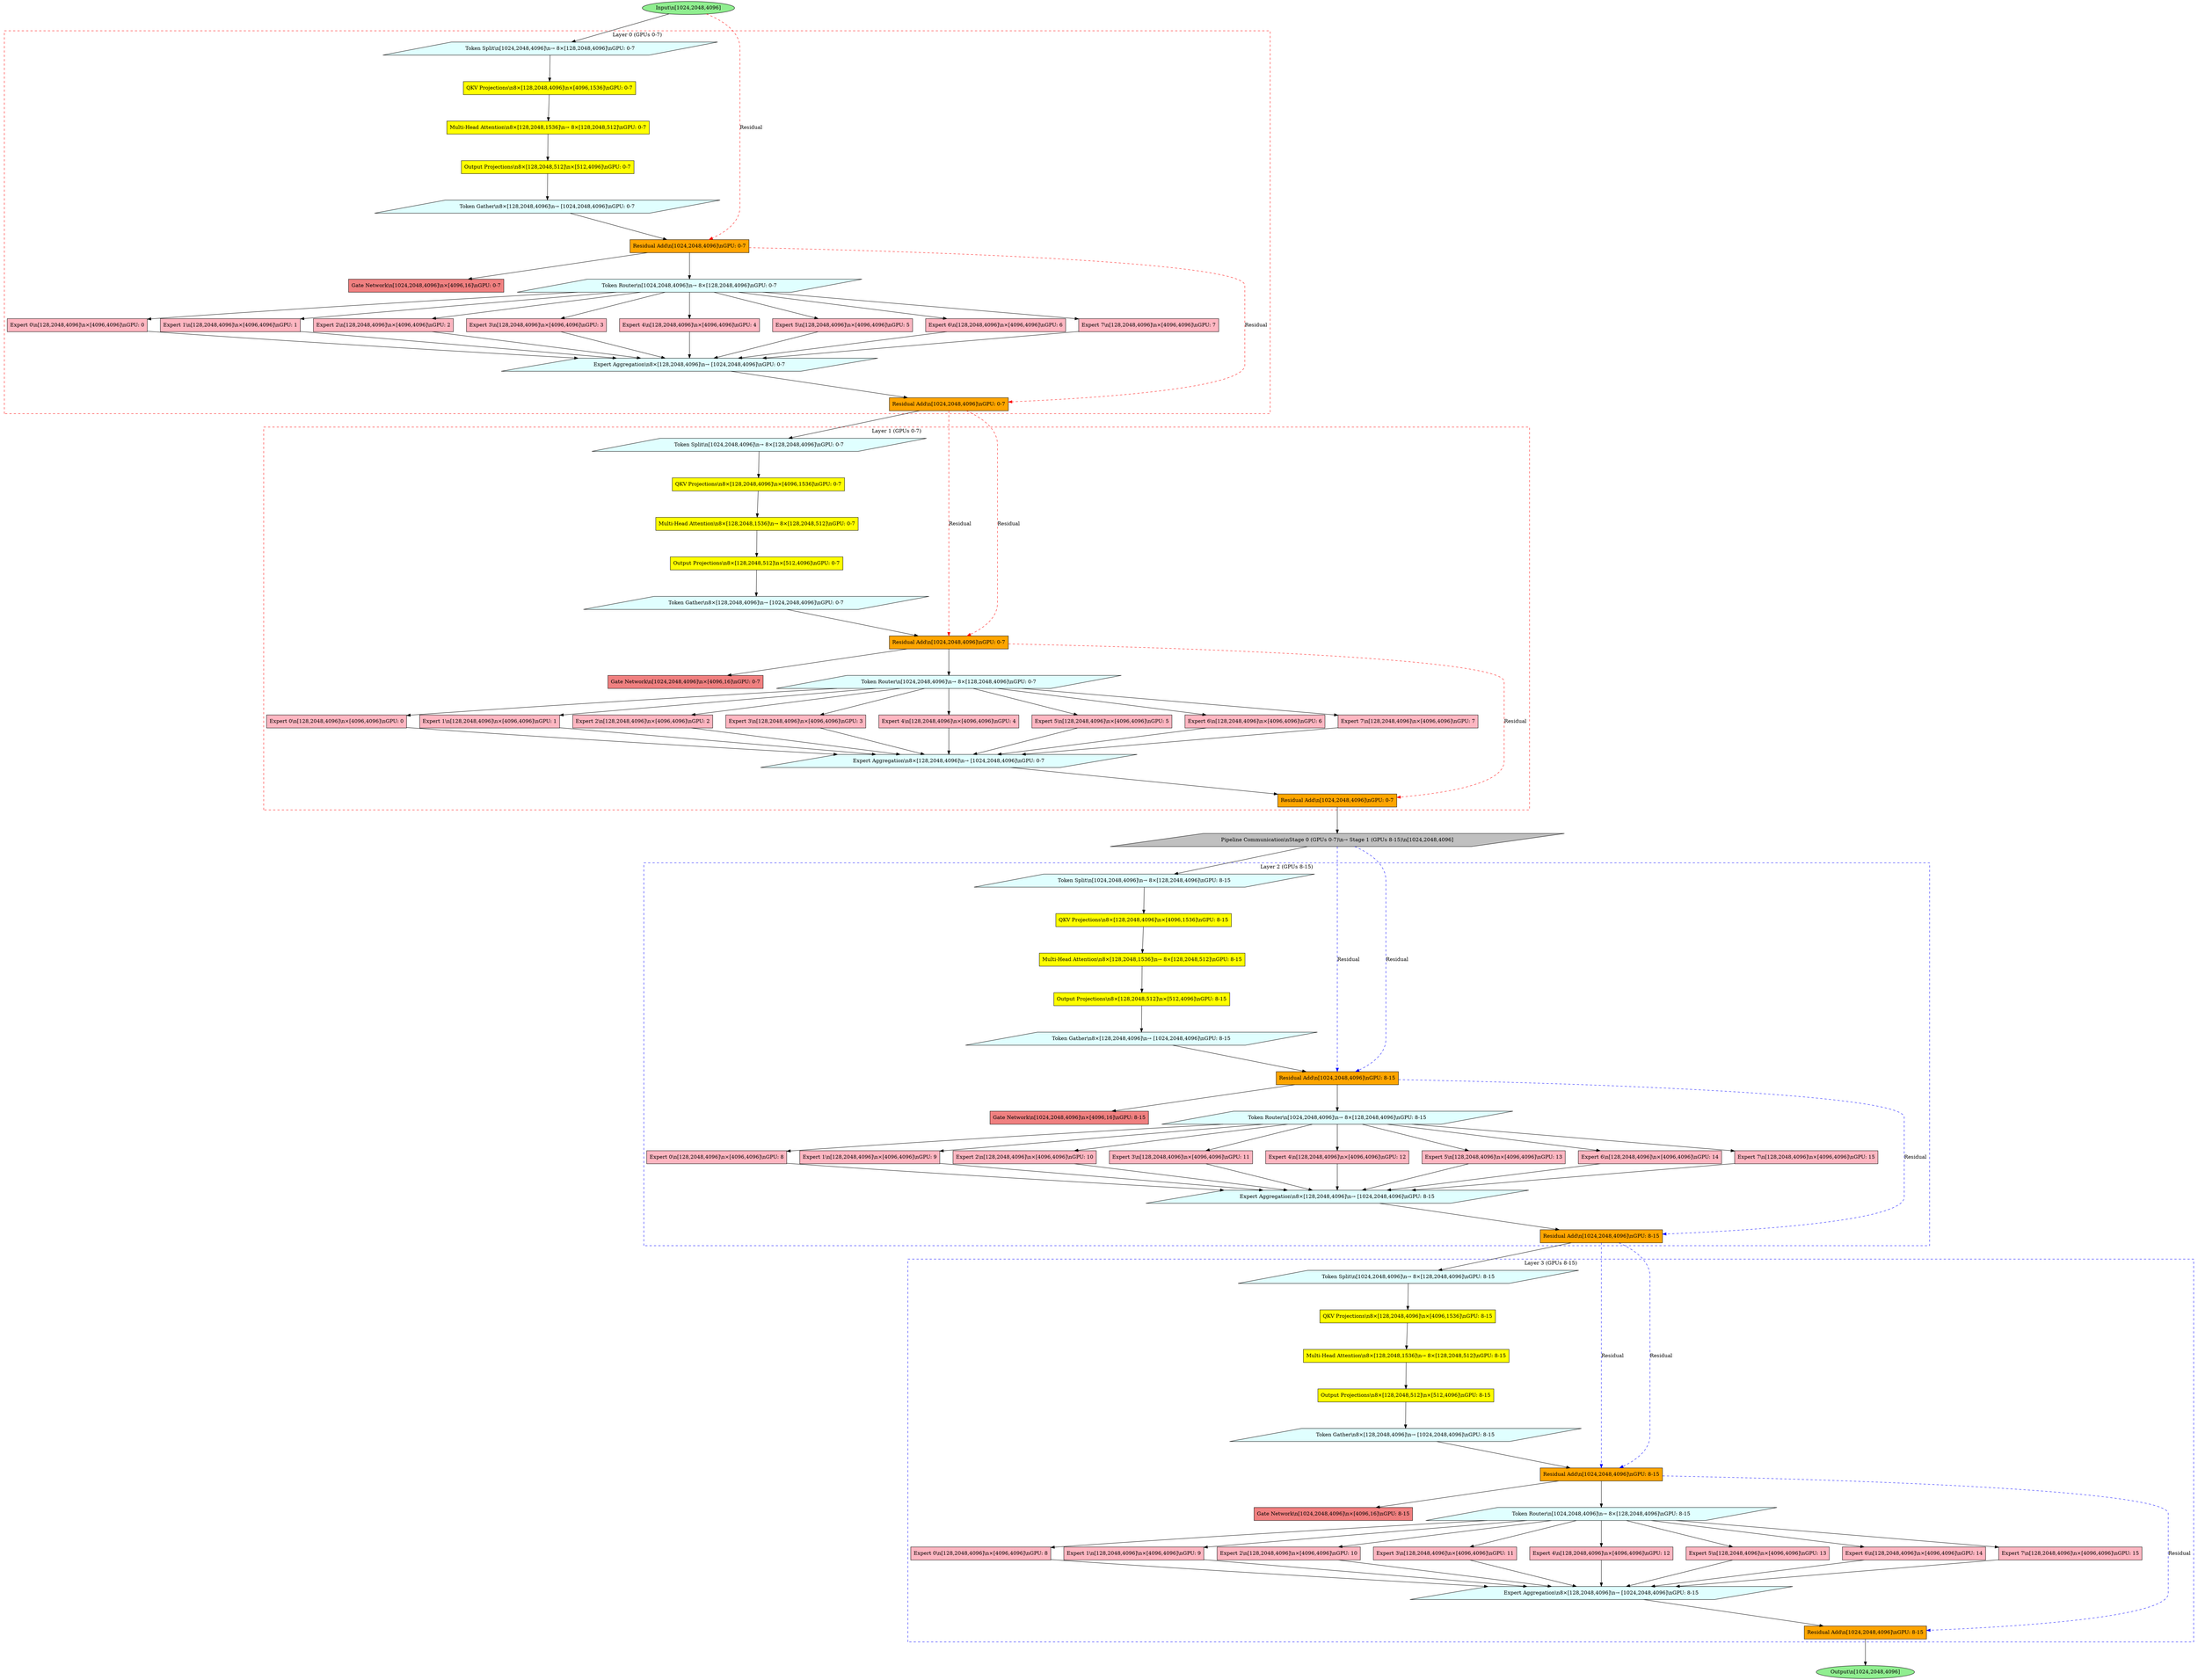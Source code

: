 digraph optimized_complete_moe {
    graph [rankdir=TB, ranksep=1.0, nodesep=0.5];
    node [shape=rectangle, style=filled, fillcolor=lightblue];

    // Input and Output nodes
    input [fillcolor=lightgreen, shape=ellipse, label="Input\\n[1024,2048,4096]"];
    output [fillcolor=lightgreen, shape=ellipse, label="Output\\n[1024,2048,4096]"];

    // ===== LAYER 0 (GPUs 0-7) =====
    subgraph cluster_layer_0 {
        label="Layer 0 (GPUs 0-7)";
        style=dashed; color=red;

        l0_token_split [fillcolor=lightcyan, shape=parallelogram, label="Token Split\\n[1024,2048,4096]\\n→ 8×[128,2048,4096]\\nGPU: 0-7"];
        l0_qkv_proj [fillcolor=yellow, label="QKV Projections\\n8×[128,2048,4096]\\n×[4096,1536]\\nGPU: 0-7"];
        l0_attention [fillcolor=yellow, label="Multi-Head Attention\\n8×[128,2048,1536]\\n→ 8×[128,2048,512]\\nGPU: 0-7"];
        l0_out_proj [fillcolor=yellow, label="Output Projections\\n8×[128,2048,512]\\n×[512,4096]\\nGPU: 0-7"];
        l0_gather [fillcolor=lightcyan, shape=parallelogram, label="Token Gather\\n8×[128,2048,4096]\\n→ [1024,2048,4096]\\nGPU: 0-7"];
        l0_attn_res [fillcolor=orange, label="Residual Add\\n[1024,2048,4096]\\nGPU: 0-7"];

        l0_gate [fillcolor=lightcoral, label="Gate Network\\n[1024,2048,4096]\\n×[4096,16]\\nGPU: 0-7"];
        l0_router [fillcolor=lightcyan, shape=parallelogram, label="Token Router\\n[1024,2048,4096]\\n→ 8×[128,2048,4096]\\nGPU: 0-7"];
        l0_exp0 [fillcolor=lightpink, label="Expert 0\\n[128,2048,4096]\\n×[4096,4096]\\nGPU: 0"];
        l0_exp1 [fillcolor=lightpink, label="Expert 1\\n[128,2048,4096]\\n×[4096,4096]\\nGPU: 1"];
        l0_exp2 [fillcolor=lightpink, label="Expert 2\\n[128,2048,4096]\\n×[4096,4096]\\nGPU: 2"];
        l0_exp3 [fillcolor=lightpink, label="Expert 3\\n[128,2048,4096]\\n×[4096,4096]\\nGPU: 3"];
        l0_exp4 [fillcolor=lightpink, label="Expert 4\\n[128,2048,4096]\\n×[4096,4096]\\nGPU: 4"];
        l0_exp5 [fillcolor=lightpink, label="Expert 5\\n[128,2048,4096]\\n×[4096,4096]\\nGPU: 5"];
        l0_exp6 [fillcolor=lightpink, label="Expert 6\\n[128,2048,4096]\\n×[4096,4096]\\nGPU: 6"];
        l0_exp7 [fillcolor=lightpink, label="Expert 7\\n[128,2048,4096]\\n×[4096,4096]\\nGPU: 7"];
        l0_agg [fillcolor=lightcyan, shape=parallelogram, label="Expert Aggregation\\n8×[128,2048,4096]\\n→ [1024,2048,4096]\\nGPU: 0-7"];
        l0_moe_res [fillcolor=orange, label="Residual Add\\n[1024,2048,4096]\\nGPU: 0-7"];
    }

    // ===== LAYER 1 (GPUs 0-7) =====
    subgraph cluster_layer_1 {
        label="Layer 1 (GPUs 0-7)";
        style=dashed; color=red;

        l1_token_split [fillcolor=lightcyan, shape=parallelogram, label="Token Split\\n[1024,2048,4096]\\n→ 8×[128,2048,4096]\\nGPU: 0-7"];
        l1_qkv_proj [fillcolor=yellow, label="QKV Projections\\n8×[128,2048,4096]\\n×[4096,1536]\\nGPU: 0-7"];
        l1_attention [fillcolor=yellow, label="Multi-Head Attention\\n8×[128,2048,1536]\\n→ 8×[128,2048,512]\\nGPU: 0-7"];
        l1_out_proj [fillcolor=yellow, label="Output Projections\\n8×[128,2048,512]\\n×[512,4096]\\nGPU: 0-7"];
        l1_gather [fillcolor=lightcyan, shape=parallelogram, label="Token Gather\\n8×[128,2048,4096]\\n→ [1024,2048,4096]\\nGPU: 0-7"];
        l1_attn_res [fillcolor=orange, label="Residual Add\\n[1024,2048,4096]\\nGPU: 0-7"];

        l1_gate [fillcolor=lightcoral, label="Gate Network\\n[1024,2048,4096]\\n×[4096,16]\\nGPU: 0-7"];
        l1_router [fillcolor=lightcyan, shape=parallelogram, label="Token Router\\n[1024,2048,4096]\\n→ 8×[128,2048,4096]\\nGPU: 0-7"];
        l1_exp0 [fillcolor=lightpink, label="Expert 0\\n[128,2048,4096]\\n×[4096,4096]\\nGPU: 0"];
        l1_exp1 [fillcolor=lightpink, label="Expert 1\\n[128,2048,4096]\\n×[4096,4096]\\nGPU: 1"];
        l1_exp2 [fillcolor=lightpink, label="Expert 2\\n[128,2048,4096]\\n×[4096,4096]\\nGPU: 2"];
        l1_exp3 [fillcolor=lightpink, label="Expert 3\\n[128,2048,4096]\\n×[4096,4096]\\nGPU: 3"];
        l1_exp4 [fillcolor=lightpink, label="Expert 4\\n[128,2048,4096]\\n×[4096,4096]\\nGPU: 4"];
        l1_exp5 [fillcolor=lightpink, label="Expert 5\\n[128,2048,4096]\\n×[4096,4096]\\nGPU: 5"];
        l1_exp6 [fillcolor=lightpink, label="Expert 6\\n[128,2048,4096]\\n×[4096,4096]\\nGPU: 6"];
        l1_exp7 [fillcolor=lightpink, label="Expert 7\\n[128,2048,4096]\\n×[4096,4096]\\nGPU: 7"];
        l1_agg [fillcolor=lightcyan, shape=parallelogram, label="Expert Aggregation\\n8×[128,2048,4096]\\n→ [1024,2048,4096]\\nGPU: 0-7"];
        l1_moe_res [fillcolor=orange, label="Residual Add\\n[1024,2048,4096]\\nGPU: 0-7"];
    }

    // ===== LAYER 2 (GPUs 8-15) =====
    subgraph cluster_layer_2 {
        label="Layer 2 (GPUs 8-15)";
        style=dashed; color=blue;

        l2_token_split [fillcolor=lightcyan, shape=parallelogram, label="Token Split\\n[1024,2048,4096]\\n→ 8×[128,2048,4096]\\nGPU: 8-15"];
        l2_qkv_proj [fillcolor=yellow, label="QKV Projections\\n8×[128,2048,4096]\\n×[4096,1536]\\nGPU: 8-15"];
        l2_attention [fillcolor=yellow, label="Multi-Head Attention\\n8×[128,2048,1536]\\n→ 8×[128,2048,512]\\nGPU: 8-15"];
        l2_out_proj [fillcolor=yellow, label="Output Projections\\n8×[128,2048,512]\\n×[512,4096]\\nGPU: 8-15"];
        l2_gather [fillcolor=lightcyan, shape=parallelogram, label="Token Gather\\n8×[128,2048,4096]\\n→ [1024,2048,4096]\\nGPU: 8-15"];
        l2_attn_res [fillcolor=orange, label="Residual Add\\n[1024,2048,4096]\\nGPU: 8-15"];

        l2_gate [fillcolor=lightcoral, label="Gate Network\\n[1024,2048,4096]\\n×[4096,16]\\nGPU: 8-15"];
        l2_router [fillcolor=lightcyan, shape=parallelogram, label="Token Router\\n[1024,2048,4096]\\n→ 8×[128,2048,4096]\\nGPU: 8-15"];
        l2_exp0 [fillcolor=lightpink, label="Expert 0\\n[128,2048,4096]\\n×[4096,4096]\\nGPU: 8"];
        l2_exp1 [fillcolor=lightpink, label="Expert 1\\n[128,2048,4096]\\n×[4096,4096]\\nGPU: 9"];
        l2_exp2 [fillcolor=lightpink, label="Expert 2\\n[128,2048,4096]\\n×[4096,4096]\\nGPU: 10"];
        l2_exp3 [fillcolor=lightpink, label="Expert 3\\n[128,2048,4096]\\n×[4096,4096]\\nGPU: 11"];
        l2_exp4 [fillcolor=lightpink, label="Expert 4\\n[128,2048,4096]\\n×[4096,4096]\\nGPU: 12"];
        l2_exp5 [fillcolor=lightpink, label="Expert 5\\n[128,2048,4096]\\n×[4096,4096]\\nGPU: 13"];
        l2_exp6 [fillcolor=lightpink, label="Expert 6\\n[128,2048,4096]\\n×[4096,4096]\\nGPU: 14"];
        l2_exp7 [fillcolor=lightpink, label="Expert 7\\n[128,2048,4096]\\n×[4096,4096]\\nGPU: 15"];
        l2_agg [fillcolor=lightcyan, shape=parallelogram, label="Expert Aggregation\\n8×[128,2048,4096]\\n→ [1024,2048,4096]\\nGPU: 8-15"];
        l2_moe_res [fillcolor=orange, label="Residual Add\\n[1024,2048,4096]\\nGPU: 8-15"];
    }

    // ===== LAYER 3 (GPUs 8-15) =====
    subgraph cluster_layer_3 {
        label="Layer 3 (GPUs 8-15)";
        style=dashed; color=blue;

        l3_token_split [fillcolor=lightcyan, shape=parallelogram, label="Token Split\\n[1024,2048,4096]\\n→ 8×[128,2048,4096]\\nGPU: 8-15"];
        l3_qkv_proj [fillcolor=yellow, label="QKV Projections\\n8×[128,2048,4096]\\n×[4096,1536]\\nGPU: 8-15"];
        l3_attention [fillcolor=yellow, label="Multi-Head Attention\\n8×[128,2048,1536]\\n→ 8×[128,2048,512]\\nGPU: 8-15"];
        l3_out_proj [fillcolor=yellow, label="Output Projections\\n8×[128,2048,512]\\n×[512,4096]\\nGPU: 8-15"];
        l3_gather [fillcolor=lightcyan, shape=parallelogram, label="Token Gather\\n8×[128,2048,4096]\\n→ [1024,2048,4096]\\nGPU: 8-15"];
        l3_attn_res [fillcolor=orange, label="Residual Add\\n[1024,2048,4096]\\nGPU: 8-15"];

        l3_gate [fillcolor=lightcoral, label="Gate Network\\n[1024,2048,4096]\\n×[4096,16]\\nGPU: 8-15"];
        l3_router [fillcolor=lightcyan, shape=parallelogram, label="Token Router\\n[1024,2048,4096]\\n→ 8×[128,2048,4096]\\nGPU: 8-15"];
        l3_exp0 [fillcolor=lightpink, label="Expert 0\\n[128,2048,4096]\\n×[4096,4096]\\nGPU: 8"];
        l3_exp1 [fillcolor=lightpink, label="Expert 1\\n[128,2048,4096]\\n×[4096,4096]\\nGPU: 9"];
        l3_exp2 [fillcolor=lightpink, label="Expert 2\\n[128,2048,4096]\\n×[4096,4096]\\nGPU: 10"];
        l3_exp3 [fillcolor=lightpink, label="Expert 3\\n[128,2048,4096]\\n×[4096,4096]\\nGPU: 11"];
        l3_exp4 [fillcolor=lightpink, label="Expert 4\\n[128,2048,4096]\\n×[4096,4096]\\nGPU: 12"];
        l3_exp5 [fillcolor=lightpink, label="Expert 5\\n[128,2048,4096]\\n×[4096,4096]\\nGPU: 13"];
        l3_exp6 [fillcolor=lightpink, label="Expert 6\\n[128,2048,4096]\\n×[4096,4096]\\nGPU: 14"];
        l3_exp7 [fillcolor=lightpink, label="Expert 7\\n[128,2048,4096]\\n×[4096,4096]\\nGPU: 15"];
        l3_agg [fillcolor=lightcyan, shape=parallelogram, label="Expert Aggregation\\n8×[128,2048,4096]\\n→ [1024,2048,4096]\\nGPU: 8-15"];
        l3_moe_res [fillcolor=orange, label="Residual Add\\n[1024,2048,4096]\\nGPU: 8-15"];
    }

    // ===== PIPELINE COMMUNICATION =====
    stage0_to_stage1 [fillcolor=gray, shape=parallelogram, label="Pipeline Communication\\nStage 0 (GPUs 0-7)\\n→ Stage 1 (GPUs 8-15)\\n[1024,2048,4096]"];

    // ===== COMPLETE CONNECTIONS =====
    // Input to Layer 0
    input -> l0_token_split;

    // Layer 0 Attention flow
    l0_token_split -> l0_qkv_proj -> l0_attention -> l0_out_proj -> l0_gather -> l0_attn_res;
    input -> l0_attn_res [style=dashed, color=red, label="Residual"];

    // Layer 0 MoE flow
    l0_attn_res -> l0_gate;
    l0_attn_res -> l0_router;
    l0_router -> l0_exp0 -> l0_agg;
    l0_router -> l0_exp1 -> l0_agg;
    l0_router -> l0_exp2 -> l0_agg;
    l0_router -> l0_exp3 -> l0_agg;
    l0_router -> l0_exp4 -> l0_agg;
    l0_router -> l0_exp5 -> l0_agg;
    l0_router -> l0_exp6 -> l0_agg;
    l0_router -> l0_exp7 -> l0_agg;
    l0_agg -> l0_moe_res;
    l0_attn_res -> l0_moe_res [style=dashed, color=red, label="Residual"];

    // Layer 0 to Layer 1
    l0_moe_res -> l1_token_split;
    l0_moe_res -> l1_attn_res [style=dashed, color=red, label="Residual"];

    // Layer 1 Attention flow
    l1_token_split -> l1_qkv_proj -> l1_attention -> l1_out_proj -> l1_gather -> l1_attn_res;
    l0_moe_res -> l1_attn_res [style=dashed, color=red, label="Residual"];

    // Layer 1 MoE flow
    l1_attn_res -> l1_gate;
    l1_attn_res -> l1_router;
    l1_router -> l1_exp0 -> l1_agg;
    l1_router -> l1_exp1 -> l1_agg;
    l1_router -> l1_exp2 -> l1_agg;
    l1_router -> l1_exp3 -> l1_agg;
    l1_router -> l1_exp4 -> l1_agg;
    l1_router -> l1_exp5 -> l1_agg;
    l1_router -> l1_exp6 -> l1_agg;
    l1_router -> l1_exp7 -> l1_agg;
    l1_agg -> l1_moe_res;
    l1_attn_res -> l1_moe_res [style=dashed, color=red, label="Residual"];

    // Pipeline communication
    l1_moe_res -> stage0_to_stage1;
    stage0_to_stage1 -> l2_token_split;
    stage0_to_stage1 -> l2_attn_res [style=dashed, color=blue, label="Residual"];

    // Layer 2 Attention flow
    l2_token_split -> l2_qkv_proj -> l2_attention -> l2_out_proj -> l2_gather -> l2_attn_res;
    stage0_to_stage1 -> l2_attn_res [style=dashed, color=blue, label="Residual"];

    // Layer 2 MoE flow
    l2_attn_res -> l2_gate;
    l2_attn_res -> l2_router;
    l2_router -> l2_exp0 -> l2_agg;
    l2_router -> l2_exp1 -> l2_agg;
    l2_router -> l2_exp2 -> l2_agg;
    l2_router -> l2_exp3 -> l2_agg;
    l2_router -> l2_exp4 -> l2_agg;
    l2_router -> l2_exp5 -> l2_agg;
    l2_router -> l2_exp6 -> l2_agg;
    l2_router -> l2_exp7 -> l2_agg;
    l2_agg -> l2_moe_res;
    l2_attn_res -> l2_moe_res [style=dashed, color=blue, label="Residual"];

    // Layer 2 to Layer 3
    l2_moe_res -> l3_token_split;
    l2_moe_res -> l3_attn_res [style=dashed, color=blue, label="Residual"];

    // Layer 3 Attention flow
    l3_token_split -> l3_qkv_proj -> l3_attention -> l3_out_proj -> l3_gather -> l3_attn_res;
    l2_moe_res -> l3_attn_res [style=dashed, color=blue, label="Residual"];

    // Layer 3 MoE flow
    l3_attn_res -> l3_gate;
    l3_attn_res -> l3_router;
    l3_router -> l3_exp0 -> l3_agg;
    l3_router -> l3_exp1 -> l3_agg;
    l3_router -> l3_exp2 -> l3_agg;
    l3_router -> l3_exp3 -> l3_agg;
    l3_router -> l3_exp4 -> l3_agg;
    l3_router -> l3_exp5 -> l3_agg;
    l3_router -> l3_exp6 -> l3_agg;
    l3_router -> l3_exp7 -> l3_agg;
    l3_agg -> l3_moe_res;
    l3_attn_res -> l3_moe_res [style=dashed, color=blue, label="Residual"];

    // Final output
    l3_moe_res -> output;
}